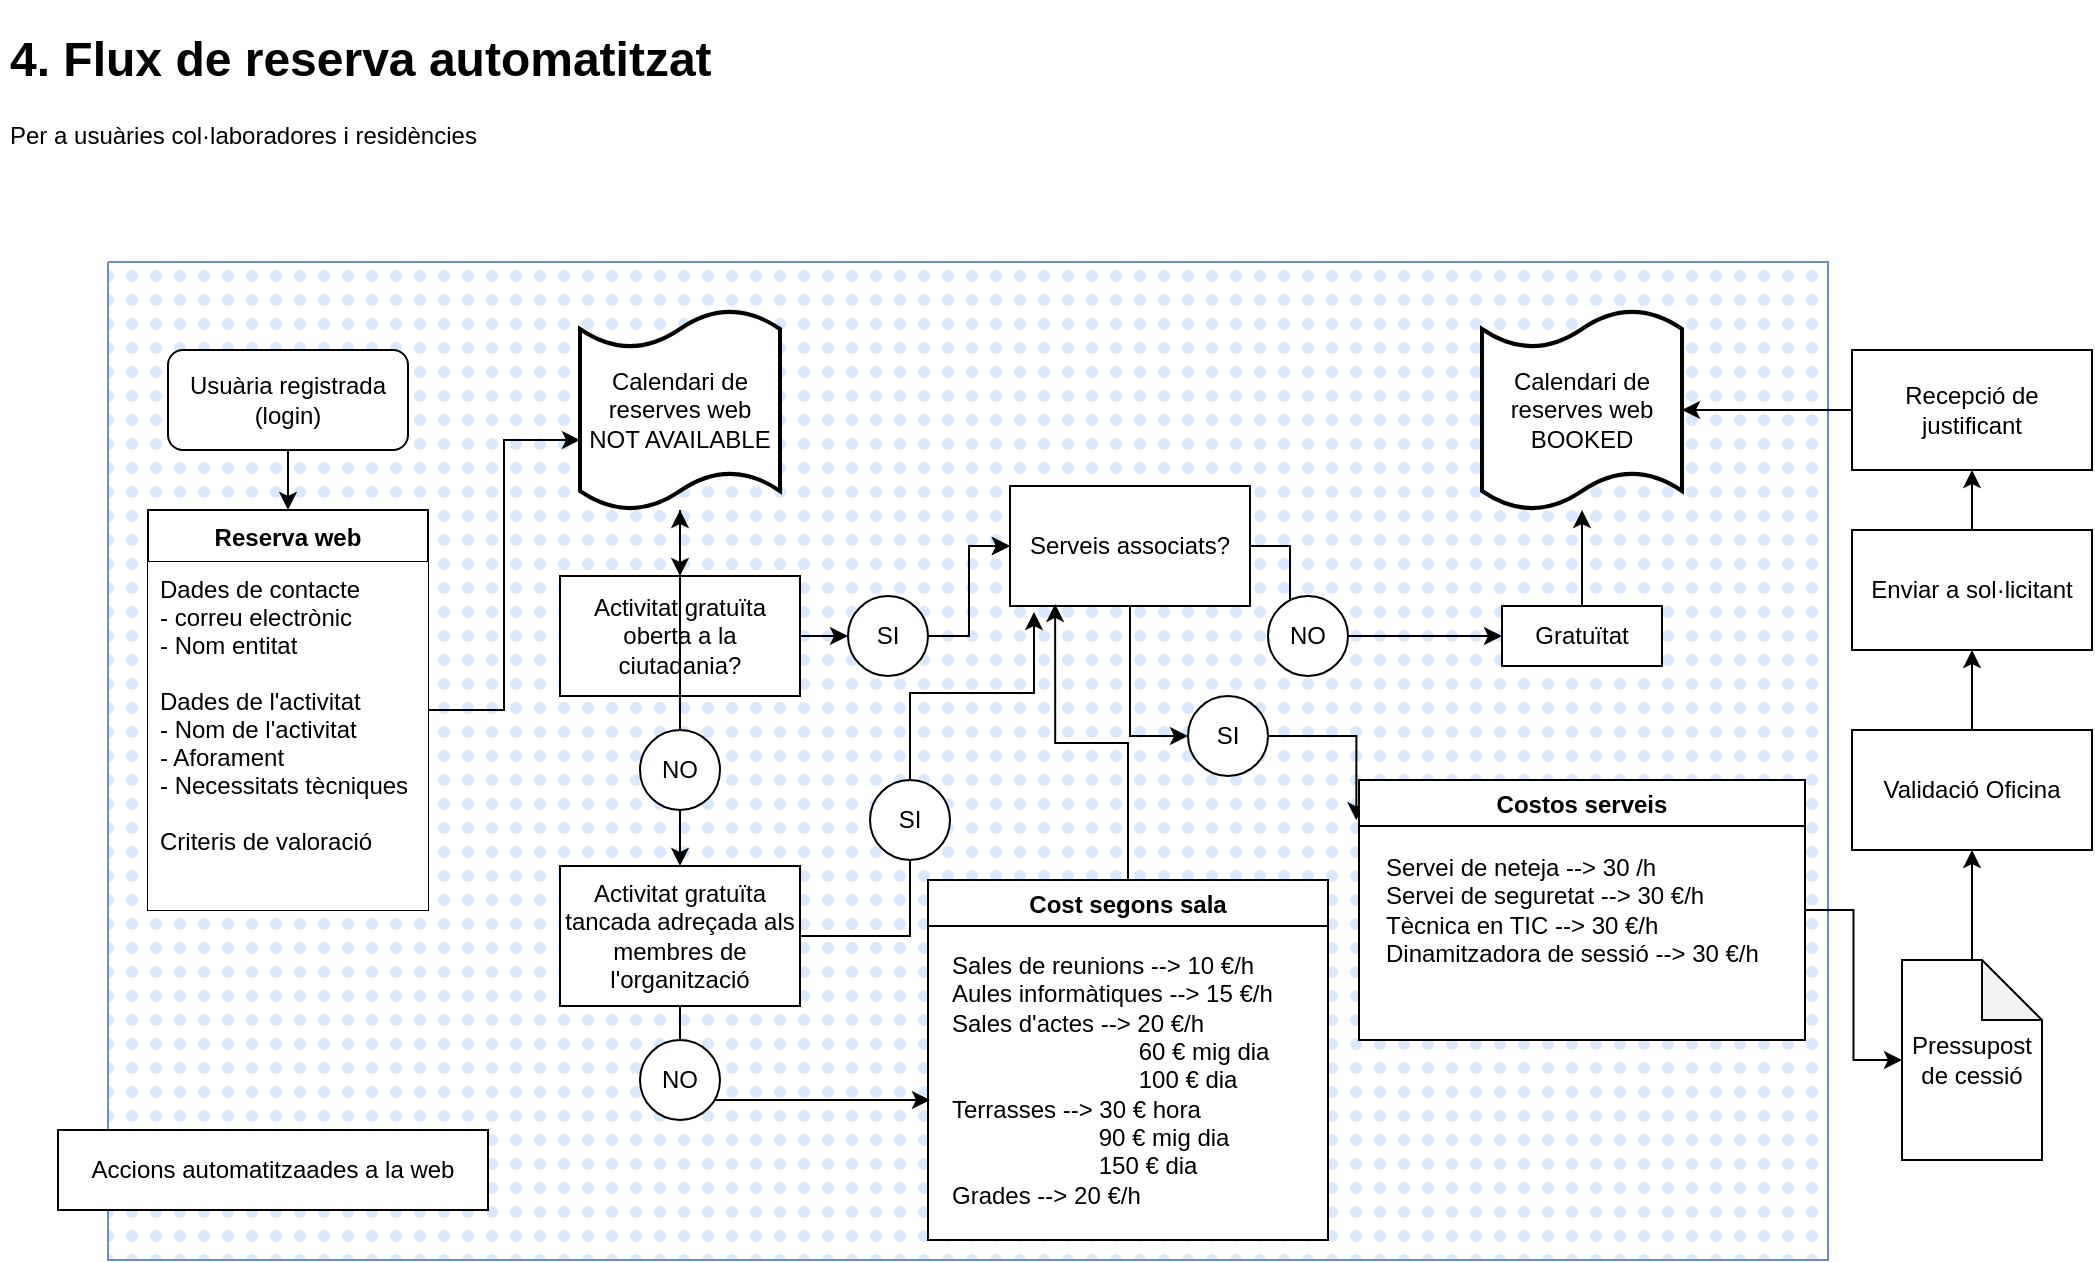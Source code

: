 <mxfile version="20.3.0" type="github">
  <diagram id="QWcHRJpWfeQXFMJefIEu" name="Page-1">
    <mxGraphModel dx="2457" dy="-46" grid="1" gridSize="10" guides="1" tooltips="1" connect="1" arrows="1" fold="1" page="1" pageScale="1" pageWidth="1169" pageHeight="827" math="0" shadow="0">
      <root>
        <mxCell id="0" />
        <mxCell id="1" parent="0" />
        <mxCell id="eaU4gPAbgvnITO38szU_-100" value="" style="verticalLabelPosition=bottom;verticalAlign=top;html=1;shape=mxgraph.basic.patternFillRect;fillStyle=dots;step=5;fillStrokeWidth=0.2;fillStrokeColor=#dddddd;fillColor=#dae8fc;strokeColor=#6c8ebf;" parent="1" vertex="1">
          <mxGeometry x="-1061" y="991" width="860" height="499" as="geometry" />
        </mxCell>
        <mxCell id="eaU4gPAbgvnITO38szU_-101" value="Accions automatitzaades a la web" style="rounded=0;whiteSpace=wrap;html=1;fillColor=#ffffff;" parent="1" vertex="1">
          <mxGeometry x="-1086" y="1425" width="215" height="40" as="geometry" />
        </mxCell>
        <mxCell id="AwSX1SjbMn1UK7kxIGxx-265" value="&lt;h1&gt;4. Flux de reserva automatitzat&lt;br&gt;&lt;/h1&gt;&lt;div&gt;Per a usuàries col·laboradores i residències&lt;br&gt;&lt;/div&gt;" style="text;html=1;strokeColor=none;fillColor=none;spacing=5;spacingTop=-20;whiteSpace=wrap;overflow=hidden;rounded=0;" parent="1" vertex="1">
          <mxGeometry x="-1115" y="870" width="435" height="120" as="geometry" />
        </mxCell>
        <mxCell id="eaU4gPAbgvnITO38szU_-103" style="edgeStyle=orthogonalEdgeStyle;rounded=0;orthogonalLoop=1;jettySize=auto;html=1;entryX=0.5;entryY=0;entryDx=0;entryDy=0;" parent="1" source="AwSX1SjbMn1UK7kxIGxx-267" target="AwSX1SjbMn1UK7kxIGxx-269" edge="1">
          <mxGeometry relative="1" as="geometry" />
        </mxCell>
        <mxCell id="AwSX1SjbMn1UK7kxIGxx-267" value="Usuària registrada (login)" style="rounded=1;whiteSpace=wrap;html=1;" parent="1" vertex="1">
          <mxGeometry x="-1031" y="1035" width="120" height="50" as="geometry" />
        </mxCell>
        <mxCell id="w95tcmBaP8WB7iffTGnm-24" style="edgeStyle=orthogonalEdgeStyle;rounded=0;orthogonalLoop=1;jettySize=auto;html=1;entryX=0;entryY=0.65;entryDx=0;entryDy=0;entryPerimeter=0;" parent="1" source="AwSX1SjbMn1UK7kxIGxx-269" target="eaU4gPAbgvnITO38szU_-113" edge="1">
          <mxGeometry relative="1" as="geometry" />
        </mxCell>
        <mxCell id="AwSX1SjbMn1UK7kxIGxx-269" value="Reserva web" style="swimlane;fontStyle=1;childLayout=stackLayout;horizontal=1;startSize=26;horizontalStack=0;resizeParent=1;resizeParentMax=0;resizeLast=0;collapsible=1;marginBottom=0;" parent="1" vertex="1">
          <mxGeometry x="-1041" y="1115" width="140" height="200" as="geometry" />
        </mxCell>
        <mxCell id="AwSX1SjbMn1UK7kxIGxx-270" value="Dades de contacte&#xa;- correu electrònic&#xa;- Nom entitat&#xa;&#xa;Dades de l&#39;activitat&#xa;- Nom de l&#39;activitat&#xa;- Aforament&#xa;- Necessitats tècniques&#xa;&#xa;Criteris de valoració&#xa;" style="text;strokeColor=none;align=left;verticalAlign=top;spacingLeft=4;spacingRight=4;overflow=hidden;rotatable=0;points=[[0,0.5],[1,0.5]];portConstraint=eastwest;fillColor=#ffffff;" parent="AwSX1SjbMn1UK7kxIGxx-269" vertex="1">
          <mxGeometry y="26" width="140" height="174" as="geometry" />
        </mxCell>
        <mxCell id="eaU4gPAbgvnITO38szU_-25" value="" style="edgeStyle=orthogonalEdgeStyle;rounded=0;orthogonalLoop=1;jettySize=auto;html=1;" parent="1" source="eaU4gPAbgvnITO38szU_-8" target="eaU4gPAbgvnITO38szU_-21" edge="1">
          <mxGeometry relative="1" as="geometry" />
        </mxCell>
        <mxCell id="eaU4gPAbgvnITO38szU_-46" value="" style="edgeStyle=orthogonalEdgeStyle;rounded=0;orthogonalLoop=1;jettySize=auto;html=1;startArrow=none;" parent="1" source="eaU4gPAbgvnITO38szU_-12" target="eaU4gPAbgvnITO38szU_-41" edge="1">
          <mxGeometry relative="1" as="geometry" />
        </mxCell>
        <mxCell id="w95tcmBaP8WB7iffTGnm-21" style="edgeStyle=orthogonalEdgeStyle;rounded=0;orthogonalLoop=1;jettySize=auto;html=1;entryX=0;entryY=0.5;entryDx=0;entryDy=0;" parent="1" source="eaU4gPAbgvnITO38szU_-8" target="eaU4gPAbgvnITO38szU_-12" edge="1">
          <mxGeometry relative="1" as="geometry" />
        </mxCell>
        <mxCell id="eaU4gPAbgvnITO38szU_-8" value="Activitat gratuïta oberta a la ciutadania?" style="rounded=0;whiteSpace=wrap;html=1;" parent="1" vertex="1">
          <mxGeometry x="-835" y="1148" width="120" height="60" as="geometry" />
        </mxCell>
        <mxCell id="eaU4gPAbgvnITO38szU_-42" value="" style="edgeStyle=orthogonalEdgeStyle;rounded=0;orthogonalLoop=1;jettySize=auto;html=1;" parent="1" source="eaU4gPAbgvnITO38szU_-12" target="eaU4gPAbgvnITO38szU_-41" edge="1">
          <mxGeometry relative="1" as="geometry" />
        </mxCell>
        <mxCell id="eaU4gPAbgvnITO38szU_-17" value="&lt;div&gt;Calendari de reserves web&lt;/div&gt;&lt;div&gt;BOOKED&lt;br&gt;&lt;/div&gt;" style="shape=tape;whiteSpace=wrap;html=1;strokeWidth=2;size=0.19" parent="1" vertex="1">
          <mxGeometry x="-374" y="1015" width="100" height="100" as="geometry" />
        </mxCell>
        <mxCell id="EmlnBpsOC1QHMiXl8Vq_-3" value="" style="edgeStyle=orthogonalEdgeStyle;rounded=0;orthogonalLoop=1;jettySize=auto;html=1;" edge="1" parent="1" source="eaU4gPAbgvnITO38szU_-19" target="eaU4gPAbgvnITO38szU_-113">
          <mxGeometry relative="1" as="geometry" />
        </mxCell>
        <mxCell id="eaU4gPAbgvnITO38szU_-19" value="NO" style="ellipse;whiteSpace=wrap;html=1;aspect=fixed;" parent="1" vertex="1">
          <mxGeometry x="-795" y="1225" width="40" height="40" as="geometry" />
        </mxCell>
        <mxCell id="eaU4gPAbgvnITO38szU_-21" value="Activitat gratuïta tancada adreçada als membres de l&#39;organització" style="rounded=0;whiteSpace=wrap;html=1;" parent="1" vertex="1">
          <mxGeometry x="-835" y="1293" width="120" height="70" as="geometry" />
        </mxCell>
        <mxCell id="EmlnBpsOC1QHMiXl8Vq_-7" style="edgeStyle=orthogonalEdgeStyle;rounded=0;orthogonalLoop=1;jettySize=auto;html=1;exitX=0.5;exitY=0;exitDx=0;exitDy=0;entryX=0.1;entryY=1.05;entryDx=0;entryDy=0;entryPerimeter=0;" edge="1" parent="1" source="eaU4gPAbgvnITO38szU_-22" target="eaU4gPAbgvnITO38szU_-41">
          <mxGeometry relative="1" as="geometry" />
        </mxCell>
        <mxCell id="eaU4gPAbgvnITO38szU_-22" value="SI" style="ellipse;whiteSpace=wrap;html=1;aspect=fixed;" parent="1" vertex="1">
          <mxGeometry x="-680" y="1250" width="40" height="40" as="geometry" />
        </mxCell>
        <mxCell id="eaU4gPAbgvnITO38szU_-24" value="" style="edgeStyle=orthogonalEdgeStyle;rounded=0;orthogonalLoop=1;jettySize=auto;html=1;endArrow=none;" parent="1" source="eaU4gPAbgvnITO38szU_-21" target="eaU4gPAbgvnITO38szU_-22" edge="1">
          <mxGeometry relative="1" as="geometry">
            <mxPoint x="-410" y="1338" as="sourcePoint" />
            <mxPoint x="-299" y="1338" as="targetPoint" />
          </mxGeometry>
        </mxCell>
        <mxCell id="eaU4gPAbgvnITO38szU_-47" value="" style="edgeStyle=orthogonalEdgeStyle;rounded=0;orthogonalLoop=1;jettySize=auto;html=1;" parent="1" source="eaU4gPAbgvnITO38szU_-41" target="eaU4gPAbgvnITO38szU_-43" edge="1">
          <mxGeometry relative="1" as="geometry" />
        </mxCell>
        <mxCell id="w95tcmBaP8WB7iffTGnm-18" style="edgeStyle=orthogonalEdgeStyle;rounded=0;orthogonalLoop=1;jettySize=auto;html=1;entryX=0.5;entryY=1;entryDx=0;entryDy=0;exitX=0.5;exitY=1;exitDx=0;exitDy=0;" parent="1" source="eaU4gPAbgvnITO38szU_-41" target="eaU4gPAbgvnITO38szU_-56" edge="1">
          <mxGeometry relative="1" as="geometry" />
        </mxCell>
        <mxCell id="eaU4gPAbgvnITO38szU_-41" value="Serveis associats?" style="rounded=0;whiteSpace=wrap;html=1;" parent="1" vertex="1">
          <mxGeometry x="-610" y="1103" width="120" height="60" as="geometry" />
        </mxCell>
        <mxCell id="w95tcmBaP8WB7iffTGnm-17" style="edgeStyle=orthogonalEdgeStyle;rounded=0;orthogonalLoop=1;jettySize=auto;html=1;" parent="1" source="eaU4gPAbgvnITO38szU_-43" target="eaU4gPAbgvnITO38szU_-50" edge="1">
          <mxGeometry relative="1" as="geometry" />
        </mxCell>
        <mxCell id="eaU4gPAbgvnITO38szU_-43" value="NO" style="ellipse;whiteSpace=wrap;html=1;aspect=fixed;" parent="1" vertex="1">
          <mxGeometry x="-481" y="1158" width="40" height="40" as="geometry" />
        </mxCell>
        <mxCell id="eaU4gPAbgvnITO38szU_-58" style="edgeStyle=orthogonalEdgeStyle;rounded=0;orthogonalLoop=1;jettySize=auto;html=1;" parent="1" source="eaU4gPAbgvnITO38szU_-50" target="eaU4gPAbgvnITO38szU_-17" edge="1">
          <mxGeometry relative="1" as="geometry" />
        </mxCell>
        <mxCell id="eaU4gPAbgvnITO38szU_-50" value="Gratuïtat" style="rounded=0;whiteSpace=wrap;html=1;" parent="1" vertex="1">
          <mxGeometry x="-364" y="1163" width="80" height="30" as="geometry" />
        </mxCell>
        <mxCell id="w95tcmBaP8WB7iffTGnm-16" style="edgeStyle=orthogonalEdgeStyle;rounded=0;orthogonalLoop=1;jettySize=auto;html=1;entryX=-0.006;entryY=0.155;entryDx=0;entryDy=0;entryPerimeter=0;" parent="1" source="eaU4gPAbgvnITO38szU_-56" target="eaU4gPAbgvnITO38szU_-72" edge="1">
          <mxGeometry relative="1" as="geometry" />
        </mxCell>
        <mxCell id="eaU4gPAbgvnITO38szU_-56" value="SI" style="ellipse;whiteSpace=wrap;html=1;aspect=fixed;direction=south;" parent="1" vertex="1">
          <mxGeometry x="-521" y="1208" width="40" height="40" as="geometry" />
        </mxCell>
        <mxCell id="w95tcmBaP8WB7iffTGnm-7" style="edgeStyle=orthogonalEdgeStyle;rounded=0;orthogonalLoop=1;jettySize=auto;html=1;" parent="1" source="eaU4gPAbgvnITO38szU_-72" target="eaU4gPAbgvnITO38szU_-94" edge="1">
          <mxGeometry relative="1" as="geometry" />
        </mxCell>
        <mxCell id="eaU4gPAbgvnITO38szU_-72" value="Costos serveis" style="swimlane;gradientColor=#ffffff;swimlaneFillColor=#ffffff;" parent="1" vertex="1">
          <mxGeometry x="-435.5" y="1250" width="223" height="130" as="geometry" />
        </mxCell>
        <mxCell id="eaU4gPAbgvnITO38szU_-81" value="&lt;div align=&quot;left&quot;&gt;Servei de neteja --&amp;gt; 30 /h&lt;/div&gt;&lt;div align=&quot;left&quot;&gt;Servei de seguretat --&amp;gt; 30 €/h&lt;/div&gt;&lt;div align=&quot;left&quot;&gt;Tècnica en TIC --&amp;gt; 30 €/h&lt;br&gt;Dinamitzadora de sessió --&amp;gt; 30 €/h&lt;br&gt;&lt;/div&gt;" style="text;html=1;align=left;verticalAlign=middle;resizable=0;points=[];autosize=1;strokeColor=none;" parent="eaU4gPAbgvnITO38szU_-72" vertex="1">
          <mxGeometry x="11.5" y="35" width="200" height="60" as="geometry" />
        </mxCell>
        <mxCell id="eaU4gPAbgvnITO38szU_-106" value="" style="edgeStyle=orthogonalEdgeStyle;rounded=0;orthogonalLoop=1;jettySize=auto;html=1;" parent="1" source="eaU4gPAbgvnITO38szU_-94" target="eaU4gPAbgvnITO38szU_-105" edge="1">
          <mxGeometry relative="1" as="geometry" />
        </mxCell>
        <mxCell id="eaU4gPAbgvnITO38szU_-94" value="Pressupost de cessió" style="shape=note;whiteSpace=wrap;html=1;backgroundOutline=1;darkOpacity=0.05;" parent="1" vertex="1">
          <mxGeometry x="-164" y="1340" width="70" height="100" as="geometry" />
        </mxCell>
        <mxCell id="eaU4gPAbgvnITO38szU_-108" value="" style="edgeStyle=orthogonalEdgeStyle;rounded=0;orthogonalLoop=1;jettySize=auto;html=1;" parent="1" source="eaU4gPAbgvnITO38szU_-105" target="eaU4gPAbgvnITO38szU_-107" edge="1">
          <mxGeometry relative="1" as="geometry" />
        </mxCell>
        <mxCell id="eaU4gPAbgvnITO38szU_-105" value="Validació Oficina" style="whiteSpace=wrap;html=1;" parent="1" vertex="1">
          <mxGeometry x="-189" y="1225" width="120" height="60" as="geometry" />
        </mxCell>
        <mxCell id="eaU4gPAbgvnITO38szU_-110" value="" style="edgeStyle=orthogonalEdgeStyle;rounded=0;orthogonalLoop=1;jettySize=auto;html=1;" parent="1" source="eaU4gPAbgvnITO38szU_-107" target="eaU4gPAbgvnITO38szU_-109" edge="1">
          <mxGeometry relative="1" as="geometry" />
        </mxCell>
        <mxCell id="eaU4gPAbgvnITO38szU_-107" value="Enviar a sol·licitant" style="whiteSpace=wrap;html=1;" parent="1" vertex="1">
          <mxGeometry x="-189" y="1125" width="120" height="60" as="geometry" />
        </mxCell>
        <mxCell id="w95tcmBaP8WB7iffTGnm-25" style="edgeStyle=orthogonalEdgeStyle;rounded=0;orthogonalLoop=1;jettySize=auto;html=1;entryX=1;entryY=0.5;entryDx=0;entryDy=0;entryPerimeter=0;" parent="1" source="eaU4gPAbgvnITO38szU_-109" target="eaU4gPAbgvnITO38szU_-17" edge="1">
          <mxGeometry relative="1" as="geometry" />
        </mxCell>
        <mxCell id="eaU4gPAbgvnITO38szU_-109" value="Recepció de justificant" style="whiteSpace=wrap;html=1;" parent="1" vertex="1">
          <mxGeometry x="-189" y="1035" width="120" height="60" as="geometry" />
        </mxCell>
        <mxCell id="w95tcmBaP8WB7iffTGnm-28" style="edgeStyle=orthogonalEdgeStyle;rounded=0;orthogonalLoop=1;jettySize=auto;html=1;" parent="1" source="eaU4gPAbgvnITO38szU_-113" target="eaU4gPAbgvnITO38szU_-8" edge="1">
          <mxGeometry relative="1" as="geometry" />
        </mxCell>
        <mxCell id="eaU4gPAbgvnITO38szU_-113" value="&lt;div&gt;Calendari de reserves web&lt;/div&gt;&lt;div&gt;NOT AVAILABLE&lt;br&gt;&lt;/div&gt;" style="shape=tape;whiteSpace=wrap;html=1;strokeWidth=2;size=0.19" parent="1" vertex="1">
          <mxGeometry x="-825" y="1015" width="100" height="100" as="geometry" />
        </mxCell>
        <mxCell id="eaU4gPAbgvnITO38szU_-12" value="SI" style="ellipse;whiteSpace=wrap;html=1;aspect=fixed;" parent="1" vertex="1">
          <mxGeometry x="-691" y="1158" width="40" height="40" as="geometry" />
        </mxCell>
        <mxCell id="EmlnBpsOC1QHMiXl8Vq_-6" style="edgeStyle=orthogonalEdgeStyle;rounded=0;orthogonalLoop=1;jettySize=auto;html=1;exitX=0.5;exitY=0;exitDx=0;exitDy=0;entryX=0.188;entryY=0.983;entryDx=0;entryDy=0;entryPerimeter=0;" edge="1" parent="1" source="EmlnBpsOC1QHMiXl8Vq_-1" target="eaU4gPAbgvnITO38szU_-41">
          <mxGeometry relative="1" as="geometry" />
        </mxCell>
        <mxCell id="EmlnBpsOC1QHMiXl8Vq_-1" value="Cost segons sala" style="swimlane;gradientColor=#ffffff;swimlaneFillColor=#ffffff;" vertex="1" parent="1">
          <mxGeometry x="-651" y="1300" width="200" height="180" as="geometry" />
        </mxCell>
        <mxCell id="EmlnBpsOC1QHMiXl8Vq_-2" value="&lt;div align=&quot;left&quot;&gt;Sales de reunions --&amp;gt; 10 €/h&lt;/div&gt;&lt;div align=&quot;left&quot;&gt;Aules informàtiques --&amp;gt; 15 €/h&lt;br&gt;&lt;/div&gt;&lt;div&gt;Sales d&#39;actes --&amp;gt; 20 €/h&lt;br&gt;&amp;nbsp;&amp;nbsp;&amp;nbsp;&amp;nbsp;&amp;nbsp;&amp;nbsp;&amp;nbsp;&amp;nbsp;&amp;nbsp;&amp;nbsp;&amp;nbsp;&amp;nbsp;&amp;nbsp;&amp;nbsp;&amp;nbsp;&amp;nbsp;&amp;nbsp;&amp;nbsp;&amp;nbsp;&amp;nbsp;&amp;nbsp;&amp;nbsp;&amp;nbsp;&amp;nbsp;&amp;nbsp;&amp;nbsp;&amp;nbsp; 60 € mig dia&lt;/div&gt;&lt;div&gt;&amp;nbsp; &amp;nbsp; &amp;nbsp; &amp;nbsp; &amp;nbsp; &amp;nbsp; &amp;nbsp; &amp;nbsp; &amp;nbsp; &amp;nbsp; &amp;nbsp; &amp;nbsp; &amp;nbsp; &amp;nbsp; 100 € dia &lt;br&gt;&lt;/div&gt;&lt;div&gt;Terrasses --&amp;gt; 30 € hora&lt;/div&gt;&lt;div&gt;&amp;nbsp;&amp;nbsp;&amp;nbsp;&amp;nbsp;&amp;nbsp;&amp;nbsp;&amp;nbsp;&amp;nbsp;&amp;nbsp;&amp;nbsp;&amp;nbsp;&amp;nbsp;&amp;nbsp;&amp;nbsp;&amp;nbsp;&amp;nbsp;&amp;nbsp;&amp;nbsp;&amp;nbsp;&amp;nbsp;&amp;nbsp; 90 € mig dia&lt;/div&gt;&lt;div&gt;&amp;nbsp;&amp;nbsp;&amp;nbsp;&amp;nbsp;&amp;nbsp;&amp;nbsp;&amp;nbsp;&amp;nbsp;&amp;nbsp;&amp;nbsp;&amp;nbsp;&amp;nbsp;&amp;nbsp;&amp;nbsp;&amp;nbsp;&amp;nbsp;&amp;nbsp;&amp;nbsp;&amp;nbsp;&amp;nbsp;&amp;nbsp; 150 € dia&lt;/div&gt;&lt;div&gt;Grades --&amp;gt; 20 €/h&lt;br&gt;&lt;/div&gt;" style="text;html=1;align=left;verticalAlign=middle;resizable=0;points=[];autosize=1;strokeColor=none;" vertex="1" parent="EmlnBpsOC1QHMiXl8Vq_-1">
          <mxGeometry x="10" y="35" width="180" height="130" as="geometry" />
        </mxCell>
        <mxCell id="EmlnBpsOC1QHMiXl8Vq_-4" value="" style="endArrow=classic;html=1;rounded=0;exitX=0.5;exitY=1;exitDx=0;exitDy=0;" edge="1" parent="1" source="eaU4gPAbgvnITO38szU_-21">
          <mxGeometry width="50" height="50" relative="1" as="geometry">
            <mxPoint x="-610" y="1280" as="sourcePoint" />
            <mxPoint x="-650" y="1410" as="targetPoint" />
            <Array as="points">
              <mxPoint x="-775" y="1410" />
            </Array>
          </mxGeometry>
        </mxCell>
        <mxCell id="EmlnBpsOC1QHMiXl8Vq_-5" value="NO" style="ellipse;whiteSpace=wrap;html=1;aspect=fixed;" vertex="1" parent="1">
          <mxGeometry x="-795" y="1380" width="40" height="40" as="geometry" />
        </mxCell>
      </root>
    </mxGraphModel>
  </diagram>
</mxfile>
